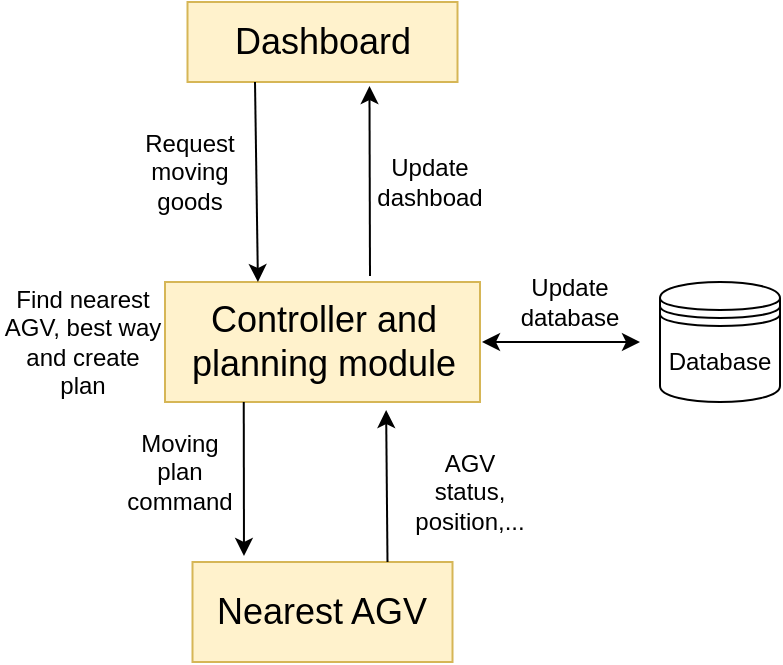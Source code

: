 <mxfile version="15.2.9" type="device"><diagram id="sHb52XU1Y5r8q5sLUIlT" name="Page-1"><mxGraphModel dx="1188" dy="600" grid="0" gridSize="10" guides="1" tooltips="1" connect="1" arrows="1" fold="1" page="1" pageScale="1" pageWidth="1169" pageHeight="1654" math="0" shadow="0"><root><mxCell id="0"/><mxCell id="1" parent="0"/><mxCell id="IPpYLqlJniP1F1uN9BqT-1" value="&lt;font style=&quot;font-size: 18px&quot;&gt;Dashboard&lt;/font&gt;" style="text;html=1;strokeColor=#d6b656;fillColor=#fff2cc;align=center;verticalAlign=middle;whiteSpace=wrap;rounded=0;" vertex="1" parent="1"><mxGeometry x="413.75" y="60" width="135" height="40" as="geometry"/></mxCell><mxCell id="IPpYLqlJniP1F1uN9BqT-2" value="&lt;font style=&quot;font-size: 18px&quot;&gt;Controller and planning module&lt;/font&gt;" style="text;html=1;strokeColor=#d6b656;fillColor=#fff2cc;align=center;verticalAlign=middle;whiteSpace=wrap;rounded=0;" vertex="1" parent="1"><mxGeometry x="402.5" y="200" width="157.5" height="60" as="geometry"/></mxCell><mxCell id="IPpYLqlJniP1F1uN9BqT-4" value="Request moving goods" style="text;html=1;strokeColor=none;fillColor=none;align=center;verticalAlign=middle;whiteSpace=wrap;rounded=0;" vertex="1" parent="1"><mxGeometry x="380" y="120" width="70" height="50" as="geometry"/></mxCell><mxCell id="IPpYLqlJniP1F1uN9BqT-5" value="Find nearest AGV, best way and create plan" style="text;html=1;strokeColor=none;fillColor=none;align=center;verticalAlign=middle;whiteSpace=wrap;rounded=0;" vertex="1" parent="1"><mxGeometry x="320" y="207.5" width="82.5" height="45" as="geometry"/></mxCell><mxCell id="IPpYLqlJniP1F1uN9BqT-9" value="&lt;font style=&quot;font-size: 18px&quot;&gt;Nearest AGV&lt;/font&gt;" style="text;html=1;strokeColor=#d6b656;fillColor=#fff2cc;align=center;verticalAlign=middle;whiteSpace=wrap;rounded=0;" vertex="1" parent="1"><mxGeometry x="416.25" y="340" width="130" height="50" as="geometry"/></mxCell><mxCell id="IPpYLqlJniP1F1uN9BqT-10" value="" style="endArrow=classic;html=1;exitX=0.25;exitY=1;exitDx=0;exitDy=0;entryX=0.198;entryY=-0.06;entryDx=0;entryDy=0;entryPerimeter=0;" edge="1" parent="1" source="IPpYLqlJniP1F1uN9BqT-2" target="IPpYLqlJniP1F1uN9BqT-9"><mxGeometry width="50" height="50" relative="1" as="geometry"><mxPoint x="560" y="330" as="sourcePoint"/><mxPoint x="610" y="280" as="targetPoint"/></mxGeometry></mxCell><mxCell id="IPpYLqlJniP1F1uN9BqT-11" value="Moving plan command" style="text;html=1;strokeColor=none;fillColor=none;align=center;verticalAlign=middle;whiteSpace=wrap;rounded=0;" vertex="1" parent="1"><mxGeometry x="380" y="270" width="60" height="50" as="geometry"/></mxCell><mxCell id="IPpYLqlJniP1F1uN9BqT-12" value="" style="endArrow=classic;html=1;exitX=0.75;exitY=0;exitDx=0;exitDy=0;entryX=0.702;entryY=1.067;entryDx=0;entryDy=0;entryPerimeter=0;" edge="1" parent="1" source="IPpYLqlJniP1F1uN9BqT-9" target="IPpYLqlJniP1F1uN9BqT-2"><mxGeometry width="50" height="50" relative="1" as="geometry"><mxPoint x="560" y="310" as="sourcePoint"/><mxPoint x="610" y="260" as="targetPoint"/></mxGeometry></mxCell><mxCell id="IPpYLqlJniP1F1uN9BqT-13" value="AGV status, position,..." style="text;html=1;strokeColor=none;fillColor=none;align=center;verticalAlign=middle;whiteSpace=wrap;rounded=0;" vertex="1" parent="1"><mxGeometry x="525" y="270" width="60" height="70" as="geometry"/></mxCell><mxCell id="IPpYLqlJniP1F1uN9BqT-14" value="" style="endArrow=classic;html=1;entryX=0.674;entryY=1.05;entryDx=0;entryDy=0;entryPerimeter=0;" edge="1" parent="1" target="IPpYLqlJniP1F1uN9BqT-1"><mxGeometry width="50" height="50" relative="1" as="geometry"><mxPoint x="505" y="197" as="sourcePoint"/><mxPoint x="610" y="250" as="targetPoint"/></mxGeometry></mxCell><mxCell id="IPpYLqlJniP1F1uN9BqT-15" value="Update dashboad" style="text;html=1;strokeColor=none;fillColor=none;align=center;verticalAlign=middle;whiteSpace=wrap;rounded=0;" vertex="1" parent="1"><mxGeometry x="510" y="120" width="50" height="60" as="geometry"/></mxCell><mxCell id="IPpYLqlJniP1F1uN9BqT-16" value="" style="endArrow=classic;startArrow=classic;html=1;" edge="1" parent="1"><mxGeometry width="50" height="50" relative="1" as="geometry"><mxPoint x="561" y="230" as="sourcePoint"/><mxPoint x="640" y="230" as="targetPoint"/></mxGeometry></mxCell><mxCell id="IPpYLqlJniP1F1uN9BqT-18" value="Database" style="shape=datastore;whiteSpace=wrap;html=1;" vertex="1" parent="1"><mxGeometry x="650" y="200" width="60" height="60" as="geometry"/></mxCell><mxCell id="IPpYLqlJniP1F1uN9BqT-19" value="Update database" style="text;html=1;strokeColor=none;fillColor=none;align=center;verticalAlign=middle;whiteSpace=wrap;rounded=0;" vertex="1" parent="1"><mxGeometry x="585" y="200" width="40" height="20" as="geometry"/></mxCell><mxCell id="IPpYLqlJniP1F1uN9BqT-20" value="" style="endArrow=classic;html=1;exitX=0.25;exitY=1;exitDx=0;exitDy=0;entryX=0.295;entryY=0;entryDx=0;entryDy=0;entryPerimeter=0;" edge="1" parent="1" source="IPpYLqlJniP1F1uN9BqT-1" target="IPpYLqlJniP1F1uN9BqT-2"><mxGeometry width="50" height="50" relative="1" as="geometry"><mxPoint x="560" y="280" as="sourcePoint"/><mxPoint x="610" y="230" as="targetPoint"/></mxGeometry></mxCell></root></mxGraphModel></diagram></mxfile>
